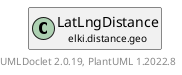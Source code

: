 @startuml
    remove .*\.(Instance|Par|Parameterizer|Factory)$
    set namespaceSeparator none
    hide empty fields
    hide empty methods

    class "<size:14>LatLngDistance.Par\n<size:10>elki.distance.geo" as elki.distance.geo.LatLngDistance.Par [[LatLngDistance.Par.html]] {
        ~model: EarthModel
        +configure(Parameterization): void
        +make(): LatLngDistance
    }

    interface "<size:14>Parameterizer\n<size:10>elki.utilities.optionhandling" as elki.utilities.optionhandling.Parameterizer [[../../utilities/optionhandling/Parameterizer.html]] {
        {abstract} +make(): Object
    }
    class "<size:14>LatLngDistance\n<size:10>elki.distance.geo" as elki.distance.geo.LatLngDistance [[LatLngDistance.html]]

    elki.utilities.optionhandling.Parameterizer <|.. elki.distance.geo.LatLngDistance.Par
    elki.distance.geo.LatLngDistance +-- elki.distance.geo.LatLngDistance.Par

    center footer UMLDoclet 2.0.19, PlantUML 1.2022.8
@enduml
